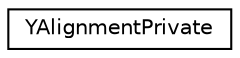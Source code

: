 digraph "Graphical Class Hierarchy"
{
 // LATEX_PDF_SIZE
  edge [fontname="Helvetica",fontsize="10",labelfontname="Helvetica",labelfontsize="10"];
  node [fontname="Helvetica",fontsize="10",shape=record];
  rankdir="LR";
  Node0 [label="YAlignmentPrivate",height=0.2,width=0.4,color="black", fillcolor="white", style="filled",URL="$structYAlignmentPrivate.html",tooltip=" "];
}
